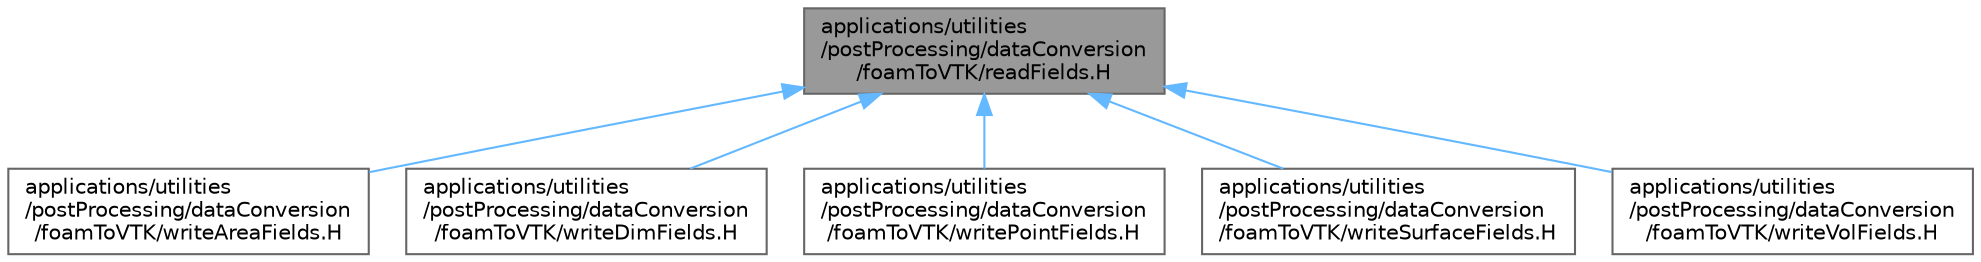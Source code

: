 digraph "applications/utilities/postProcessing/dataConversion/foamToVTK/readFields.H"
{
 // LATEX_PDF_SIZE
  bgcolor="transparent";
  edge [fontname=Helvetica,fontsize=10,labelfontname=Helvetica,labelfontsize=10];
  node [fontname=Helvetica,fontsize=10,shape=box,height=0.2,width=0.4];
  Node1 [id="Node000001",label="applications/utilities\l/postProcessing/dataConversion\l/foamToVTK/readFields.H",height=0.2,width=0.4,color="gray40", fillcolor="grey60", style="filled", fontcolor="black",tooltip="Helper routines for reading a field or fields, optionally with a mesh subset (using fvMeshSubsetProxy..."];
  Node1 -> Node2 [id="edge1_Node000001_Node000002",dir="back",color="steelblue1",style="solid",tooltip=" "];
  Node2 [id="Node000002",label="applications/utilities\l/postProcessing/dataConversion\l/foamToVTK/writeAreaFields.H",height=0.2,width=0.4,color="grey40", fillcolor="white", style="filled",URL="$foamToVTK_2writeAreaFields_8H.html",tooltip=" "];
  Node1 -> Node3 [id="edge2_Node000001_Node000003",dir="back",color="steelblue1",style="solid",tooltip=" "];
  Node3 [id="Node000003",label="applications/utilities\l/postProcessing/dataConversion\l/foamToVTK/writeDimFields.H",height=0.2,width=0.4,color="grey40", fillcolor="white", style="filled",URL="$foamToVTK_2writeDimFields_8H.html",tooltip=" "];
  Node1 -> Node4 [id="edge3_Node000001_Node000004",dir="back",color="steelblue1",style="solid",tooltip=" "];
  Node4 [id="Node000004",label="applications/utilities\l/postProcessing/dataConversion\l/foamToVTK/writePointFields.H",height=0.2,width=0.4,color="grey40", fillcolor="white", style="filled",URL="$foamToVTK_2writePointFields_8H.html",tooltip=" "];
  Node1 -> Node5 [id="edge4_Node000001_Node000005",dir="back",color="steelblue1",style="solid",tooltip=" "];
  Node5 [id="Node000005",label="applications/utilities\l/postProcessing/dataConversion\l/foamToVTK/writeSurfaceFields.H",height=0.2,width=0.4,color="grey40", fillcolor="white", style="filled",URL="$writeSurfaceFields_8H.html",tooltip=" "];
  Node1 -> Node6 [id="edge5_Node000001_Node000006",dir="back",color="steelblue1",style="solid",tooltip=" "];
  Node6 [id="Node000006",label="applications/utilities\l/postProcessing/dataConversion\l/foamToVTK/writeVolFields.H",height=0.2,width=0.4,color="grey40", fillcolor="white", style="filled",URL="$foamToVTK_2writeVolFields_8H.html",tooltip=" "];
}
